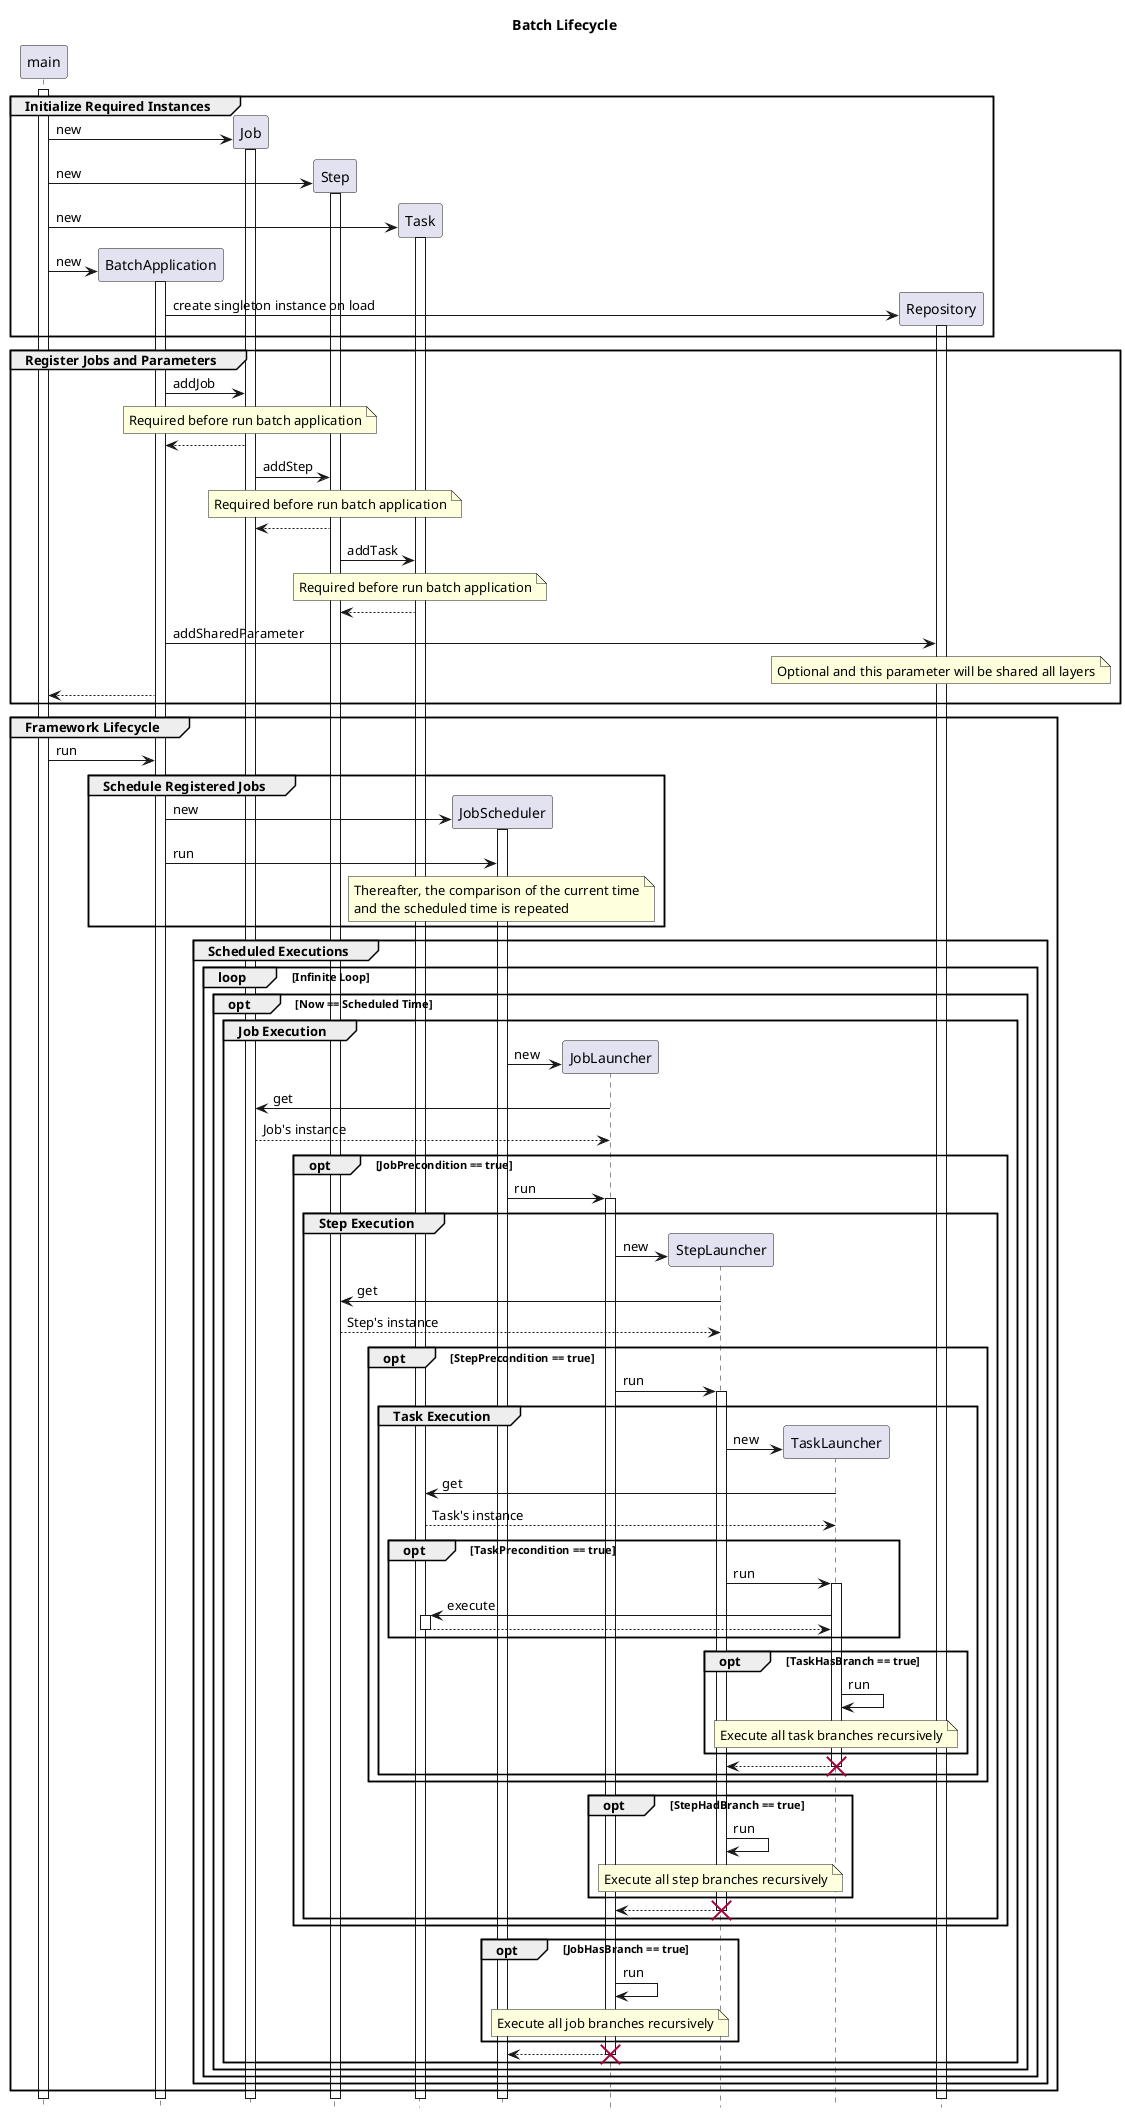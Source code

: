@startuml Batch Lifecycle
title Batch Lifecycle

hide footbox
participant main
participant BatchApplication
participant Job
participant Step
participant Task
participant JobScheduler
participant JobLauncher
participant StepLauncher
participant TaskLauncher
participant Repository

activate main

group Initialize Required Instances
    create Job
    main -> Job: new
    activate Job
    create Step
    main -> Step: new
    activate Step

    create Task
    main -> Task: new
    activate Task

    create BatchApplication
    main -> BatchApplication: new
    activate BatchApplication
    create Repository
    BatchApplication -> Repository: create singleton instance on load
    activate Repository
end

group Register Jobs and Parameters
    BatchApplication -> Job: addJob
    note over Job: Required before run batch application
    BatchApplication <-- Job

    Job -> Step: addStep
    note over Step: Required before run batch application
    Job <-- Step

    Step -> Task: addTask
    note over Task: Required before run batch application
    Step <-- Task

    BatchApplication -> Repository: addSharedParameter
    note over Repository: Optional and this parameter will be shared all layers

    main <-- BatchApplication
end


group Framework Lifecycle
    main -> BatchApplication: run

    group Schedule Registered Jobs
        create JobScheduler
        BatchApplication -> JobScheduler: new
        activate JobScheduler

        BatchApplication -> JobScheduler: run
        note over JobScheduler
            Thereafter, the comparison of the current time
            and the scheduled time is repeated
        end note
    end

    group Scheduled Executions
        loop Infinite Loop
            opt Now == Scheduled Time

                group Job Execution
                    create JobLauncher
                    JobScheduler -> JobLauncher: new
                    JobLauncher -> Job: get
                    JobLauncher <-- Job: Job's instance

                    opt JobPrecondition == true
                        JobScheduler -> JobLauncher: run

                        activate JobLauncher

                        group Step Execution
                            create StepLauncher
                            JobLauncher -> StepLauncher: new
                            StepLauncher -> Step: get
                            StepLauncher <-- Step: Step's instance

                            opt StepPrecondition == true
                                JobLauncher -> StepLauncher: run
                                activate StepLauncher

                                group Task Execution
                                    create TaskLauncher
                                    StepLauncher -> TaskLauncher: new
                                    TaskLauncher -> Task: get
                                    TaskLauncher <-- Task: Task's instance

                                    opt TaskPrecondition == true
                                        StepLauncher -> TaskLauncher: run
                                        activate TaskLauncher
                                        TaskLauncher -> Task: execute
                                        activate Task
                                        TaskLauncher <-- Task
                                        deactivate Task
                                    end

                                    opt TaskHasBranch == true
                                        TaskLauncher -> TaskLauncher: run
                                        note over TaskLauncher: Execute all task branches recursively
                                    end
                                                                                                       StepLauncher <-- TaskLauncher
                                    deactivate TaskLauncher
                                    destroy TaskLauncher
                                end
                            end

                            opt StepHadBranch == true
                                StepLauncher -> StepLauncher: run
                                note over StepLauncher: Execute all step branches recursively
                            end

                            JobLauncher <-- StepLauncher
                            deactivate StepLauncher
                            destroy StepLauncher
                        end
                    end

                    opt JobHasBranch == true
                        JobLauncher -> JobLauncher: run
                        note over JobLauncher: Execute all job branches recursively
                    end

                    JobScheduler <-- JobLauncher
                    deactivate JobLauncher
                    destroy JobLauncher
                end
            end
        end
    end
end
@enduml
